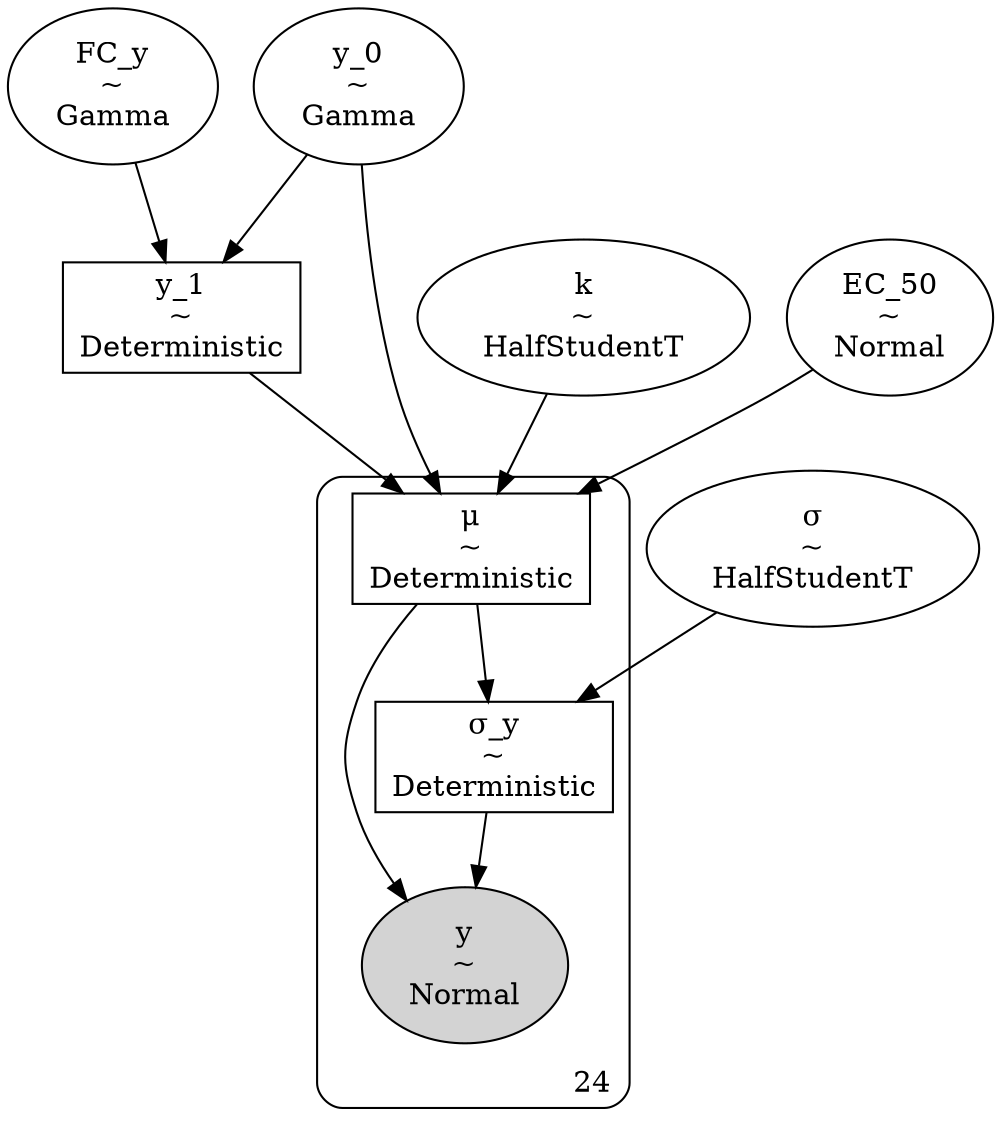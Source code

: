 digraph {
	FC_y [label="FC_y
~
Gamma" shape=ellipse]
	"σ" [label="σ
~
HalfStudentT" shape=ellipse]
	y_0 [label="y_0
~
Gamma" shape=ellipse]
	k [label="k
~
HalfStudentT" shape=ellipse]
	EC_50 [label="EC_50
~
Normal" shape=ellipse]
	y_1 [label="y_1
~
Deterministic" shape=box]
	subgraph cluster24 {
		y [label="y
~
Normal" shape=ellipse style=filled]
		"μ" [label="μ
~
Deterministic" shape=box]
		"σ_y" [label="σ_y
~
Deterministic" shape=box]
		label=24 labeljust=r labelloc=b style=rounded
	}
	FC_y -> y_1
	y_0 -> y_1
	y_0 -> "μ"
	k -> "μ"
	EC_50 -> "μ"
	y_1 -> "μ"
	"σ" -> "σ_y"
	"μ" -> "σ_y"
	"μ" -> y
	"σ_y" -> y
}

